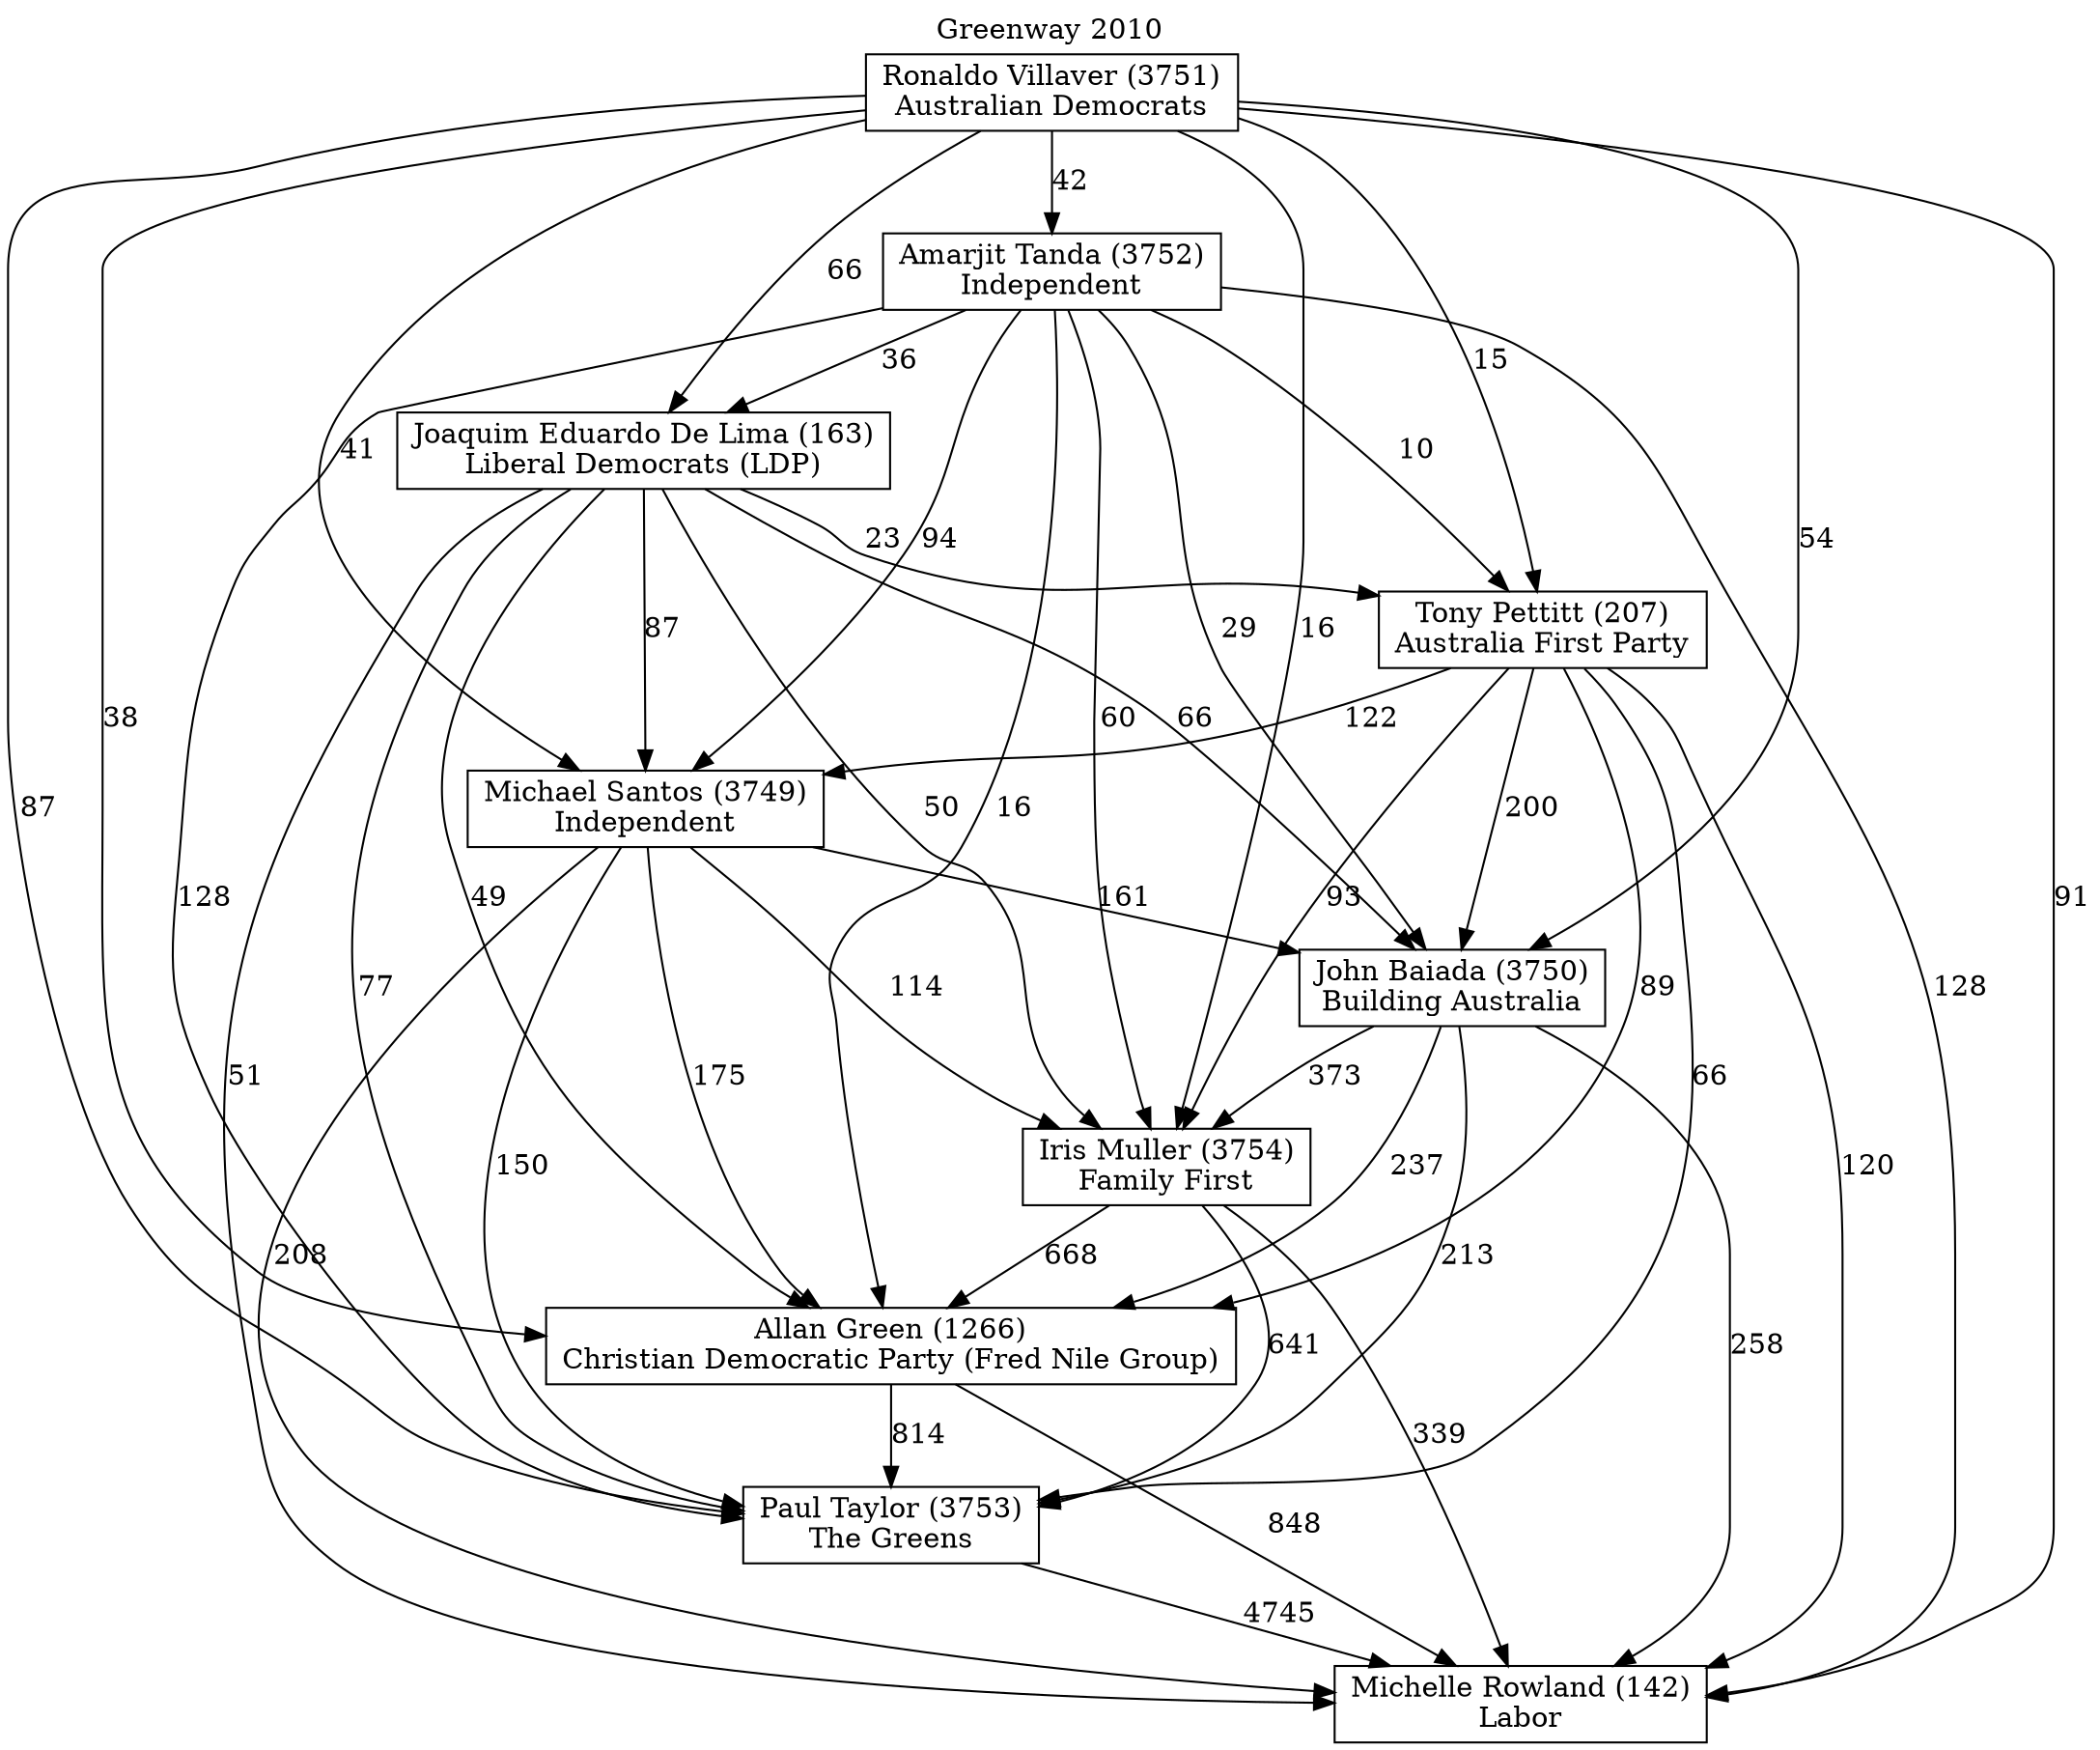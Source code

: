 // House preference flow
digraph "Michelle Rowland (142)_Greenway_2010" {
	graph [label="Greenway 2010" labelloc=t mclimit=10]
	node [shape=box]
	"Allan Green (1266)" [label="Allan Green (1266)
Christian Democratic Party (Fred Nile Group)"]
	"Amarjit Tanda (3752)" [label="Amarjit Tanda (3752)
Independent"]
	"Iris Muller (3754)" [label="Iris Muller (3754)
Family First"]
	"Joaquim Eduardo De Lima (163)" [label="Joaquim Eduardo De Lima (163)
Liberal Democrats (LDP)"]
	"John Baiada (3750)" [label="John Baiada (3750)
Building Australia"]
	"Michael Santos (3749)" [label="Michael Santos (3749)
Independent"]
	"Michelle Rowland (142)" [label="Michelle Rowland (142)
Labor"]
	"Paul Taylor (3753)" [label="Paul Taylor (3753)
The Greens"]
	"Ronaldo Villaver (3751)" [label="Ronaldo Villaver (3751)
Australian Democrats"]
	"Tony Pettitt (207)" [label="Tony Pettitt (207)
Australia First Party"]
	"Allan Green (1266)" -> "Michelle Rowland (142)" [label=848]
	"Allan Green (1266)" -> "Paul Taylor (3753)" [label=814]
	"Amarjit Tanda (3752)" -> "Allan Green (1266)" [label=16]
	"Amarjit Tanda (3752)" -> "Iris Muller (3754)" [label=60]
	"Amarjit Tanda (3752)" -> "Joaquim Eduardo De Lima (163)" [label=36]
	"Amarjit Tanda (3752)" -> "John Baiada (3750)" [label=29]
	"Amarjit Tanda (3752)" -> "Michael Santos (3749)" [label=94]
	"Amarjit Tanda (3752)" -> "Michelle Rowland (142)" [label=128]
	"Amarjit Tanda (3752)" -> "Paul Taylor (3753)" [label=128]
	"Amarjit Tanda (3752)" -> "Tony Pettitt (207)" [label=10]
	"Iris Muller (3754)" -> "Allan Green (1266)" [label=668]
	"Iris Muller (3754)" -> "Michelle Rowland (142)" [label=339]
	"Iris Muller (3754)" -> "Paul Taylor (3753)" [label=641]
	"Joaquim Eduardo De Lima (163)" -> "Allan Green (1266)" [label=49]
	"Joaquim Eduardo De Lima (163)" -> "Iris Muller (3754)" [label=50]
	"Joaquim Eduardo De Lima (163)" -> "John Baiada (3750)" [label=66]
	"Joaquim Eduardo De Lima (163)" -> "Michael Santos (3749)" [label=87]
	"Joaquim Eduardo De Lima (163)" -> "Michelle Rowland (142)" [label=51]
	"Joaquim Eduardo De Lima (163)" -> "Paul Taylor (3753)" [label=77]
	"Joaquim Eduardo De Lima (163)" -> "Tony Pettitt (207)" [label=23]
	"John Baiada (3750)" -> "Allan Green (1266)" [label=237]
	"John Baiada (3750)" -> "Iris Muller (3754)" [label=373]
	"John Baiada (3750)" -> "Michelle Rowland (142)" [label=258]
	"John Baiada (3750)" -> "Paul Taylor (3753)" [label=213]
	"Michael Santos (3749)" -> "Allan Green (1266)" [label=175]
	"Michael Santos (3749)" -> "Iris Muller (3754)" [label=114]
	"Michael Santos (3749)" -> "John Baiada (3750)" [label=161]
	"Michael Santos (3749)" -> "Michelle Rowland (142)" [label=208]
	"Michael Santos (3749)" -> "Paul Taylor (3753)" [label=150]
	"Paul Taylor (3753)" -> "Michelle Rowland (142)" [label=4745]
	"Ronaldo Villaver (3751)" -> "Allan Green (1266)" [label=38]
	"Ronaldo Villaver (3751)" -> "Amarjit Tanda (3752)" [label=42]
	"Ronaldo Villaver (3751)" -> "Iris Muller (3754)" [label=16]
	"Ronaldo Villaver (3751)" -> "Joaquim Eduardo De Lima (163)" [label=66]
	"Ronaldo Villaver (3751)" -> "John Baiada (3750)" [label=54]
	"Ronaldo Villaver (3751)" -> "Michael Santos (3749)" [label=41]
	"Ronaldo Villaver (3751)" -> "Michelle Rowland (142)" [label=91]
	"Ronaldo Villaver (3751)" -> "Paul Taylor (3753)" [label=87]
	"Ronaldo Villaver (3751)" -> "Tony Pettitt (207)" [label=15]
	"Tony Pettitt (207)" -> "Allan Green (1266)" [label=89]
	"Tony Pettitt (207)" -> "Iris Muller (3754)" [label=93]
	"Tony Pettitt (207)" -> "John Baiada (3750)" [label=200]
	"Tony Pettitt (207)" -> "Michael Santos (3749)" [label=122]
	"Tony Pettitt (207)" -> "Michelle Rowland (142)" [label=120]
	"Tony Pettitt (207)" -> "Paul Taylor (3753)" [label=66]
}
